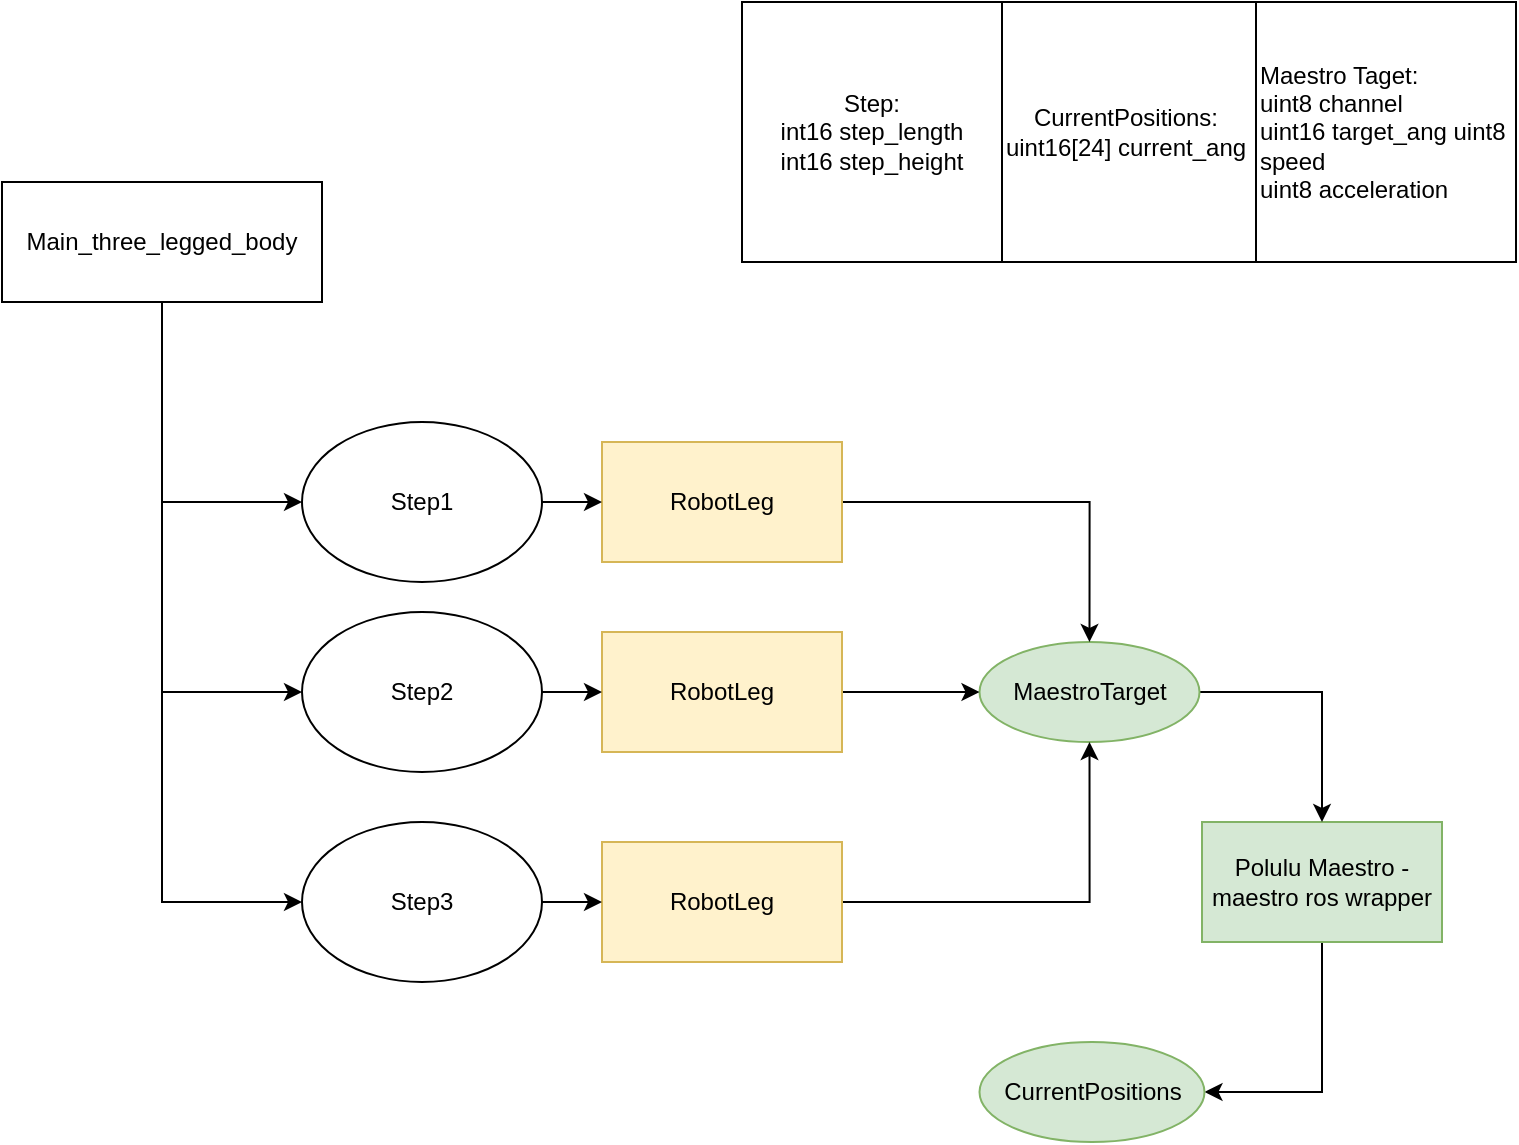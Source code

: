<mxfile version="20.0.1" type="device"><diagram id="NFcjAwmAxr3F2hzBvSZC" name="Page-1"><mxGraphModel dx="1420" dy="834" grid="1" gridSize="10" guides="1" tooltips="1" connect="1" arrows="1" fold="1" page="1" pageScale="1" pageWidth="827" pageHeight="1169" math="0" shadow="0"><root><mxCell id="0"/><mxCell id="1" parent="0"/><mxCell id="n2j4CQMMadK633ObHg8q-7" style="edgeStyle=orthogonalEdgeStyle;rounded=0;orthogonalLoop=1;jettySize=auto;html=1;entryX=1;entryY=0.5;entryDx=0;entryDy=0;" edge="1" parent="1" source="n2j4CQMMadK633ObHg8q-2" target="n2j4CQMMadK633ObHg8q-6"><mxGeometry relative="1" as="geometry"/></mxCell><mxCell id="n2j4CQMMadK633ObHg8q-2" value="Polulu Maestro - maestro ros wrapper" style="rounded=0;whiteSpace=wrap;html=1;fillColor=#d5e8d4;strokeColor=#82b366;" vertex="1" parent="1"><mxGeometry x="670" y="410" width="120" height="60" as="geometry"/></mxCell><mxCell id="n2j4CQMMadK633ObHg8q-5" style="edgeStyle=orthogonalEdgeStyle;rounded=0;orthogonalLoop=1;jettySize=auto;html=1;" edge="1" parent="1" source="n2j4CQMMadK633ObHg8q-3" target="n2j4CQMMadK633ObHg8q-2"><mxGeometry relative="1" as="geometry"/></mxCell><mxCell id="n2j4CQMMadK633ObHg8q-3" value="MaestroTarget" style="ellipse;whiteSpace=wrap;html=1;fillColor=#d5e8d4;strokeColor=#82b366;" vertex="1" parent="1"><mxGeometry x="558.75" y="320" width="110" height="50" as="geometry"/></mxCell><mxCell id="n2j4CQMMadK633ObHg8q-6" value="CurrentPositions" style="ellipse;whiteSpace=wrap;html=1;fillColor=#d5e8d4;strokeColor=#82b366;" vertex="1" parent="1"><mxGeometry x="558.75" y="520" width="112.5" height="50" as="geometry"/></mxCell><mxCell id="n2j4CQMMadK633ObHg8q-8" value="&lt;span style=&quot;background-color: initial;&quot;&gt;Maestro Taget:&lt;/span&gt;&lt;br&gt;&lt;span style=&quot;background-color: initial;&quot;&gt;uint8 channel&lt;/span&gt;&lt;br&gt;&lt;span style=&quot;background-color: initial;&quot;&gt;uint16 target_ang uint8 speed&lt;/span&gt;&lt;br&gt;&lt;div style=&quot;&quot;&gt;&lt;span style=&quot;background-color: initial;&quot;&gt;uint8 acceleration&lt;/span&gt;&lt;/div&gt;" style="whiteSpace=wrap;html=1;aspect=fixed;align=left;" vertex="1" parent="1"><mxGeometry x="697" width="130" height="130" as="geometry"/></mxCell><mxCell id="n2j4CQMMadK633ObHg8q-9" value="CurrentPositions:&lt;br&gt;&lt;div style=&quot;text-align: left;&quot;&gt;uint16[24] current_ang&lt;br&gt;&lt;/div&gt;" style="whiteSpace=wrap;html=1;aspect=fixed;" vertex="1" parent="1"><mxGeometry x="567" width="130" height="130" as="geometry"/></mxCell><mxCell id="n2j4CQMMadK633ObHg8q-13" style="edgeStyle=orthogonalEdgeStyle;rounded=0;orthogonalLoop=1;jettySize=auto;html=1;" edge="1" parent="1" source="n2j4CQMMadK633ObHg8q-10" target="n2j4CQMMadK633ObHg8q-3"><mxGeometry relative="1" as="geometry"/></mxCell><mxCell id="n2j4CQMMadK633ObHg8q-10" value="RobotLeg" style="rounded=0;whiteSpace=wrap;html=1;fillColor=#fff2cc;strokeColor=#d6b656;" vertex="1" parent="1"><mxGeometry x="370" y="220" width="120" height="60" as="geometry"/></mxCell><mxCell id="n2j4CQMMadK633ObHg8q-15" style="edgeStyle=orthogonalEdgeStyle;rounded=0;orthogonalLoop=1;jettySize=auto;html=1;entryX=0;entryY=0.5;entryDx=0;entryDy=0;" edge="1" parent="1" source="n2j4CQMMadK633ObHg8q-14" target="n2j4CQMMadK633ObHg8q-10"><mxGeometry relative="1" as="geometry"/></mxCell><mxCell id="n2j4CQMMadK633ObHg8q-14" value="Step1" style="ellipse;whiteSpace=wrap;html=1;" vertex="1" parent="1"><mxGeometry x="220" y="210" width="120" height="80" as="geometry"/></mxCell><mxCell id="n2j4CQMMadK633ObHg8q-22" style="edgeStyle=orthogonalEdgeStyle;rounded=0;orthogonalLoop=1;jettySize=auto;html=1;entryX=0;entryY=0.5;entryDx=0;entryDy=0;" edge="1" parent="1" source="n2j4CQMMadK633ObHg8q-16" target="n2j4CQMMadK633ObHg8q-3"><mxGeometry relative="1" as="geometry"/></mxCell><mxCell id="n2j4CQMMadK633ObHg8q-16" value="RobotLeg" style="rounded=0;whiteSpace=wrap;html=1;fillColor=#fff2cc;strokeColor=#d6b656;" vertex="1" parent="1"><mxGeometry x="370" y="315" width="120" height="60" as="geometry"/></mxCell><mxCell id="n2j4CQMMadK633ObHg8q-17" style="edgeStyle=orthogonalEdgeStyle;rounded=0;orthogonalLoop=1;jettySize=auto;html=1;entryX=0;entryY=0.5;entryDx=0;entryDy=0;" edge="1" parent="1" source="n2j4CQMMadK633ObHg8q-18" target="n2j4CQMMadK633ObHg8q-16"><mxGeometry relative="1" as="geometry"/></mxCell><mxCell id="n2j4CQMMadK633ObHg8q-18" value="Step2" style="ellipse;whiteSpace=wrap;html=1;" vertex="1" parent="1"><mxGeometry x="220" y="305" width="120" height="80" as="geometry"/></mxCell><mxCell id="n2j4CQMMadK633ObHg8q-24" style="edgeStyle=orthogonalEdgeStyle;rounded=0;orthogonalLoop=1;jettySize=auto;html=1;entryX=0.5;entryY=1;entryDx=0;entryDy=0;" edge="1" parent="1" source="n2j4CQMMadK633ObHg8q-19" target="n2j4CQMMadK633ObHg8q-3"><mxGeometry relative="1" as="geometry"/></mxCell><mxCell id="n2j4CQMMadK633ObHg8q-19" value="RobotLeg" style="rounded=0;whiteSpace=wrap;html=1;fillColor=#fff2cc;strokeColor=#d6b656;" vertex="1" parent="1"><mxGeometry x="370" y="420" width="120" height="60" as="geometry"/></mxCell><mxCell id="n2j4CQMMadK633ObHg8q-23" value="" style="edgeStyle=orthogonalEdgeStyle;rounded=0;orthogonalLoop=1;jettySize=auto;html=1;" edge="1" parent="1" source="n2j4CQMMadK633ObHg8q-21" target="n2j4CQMMadK633ObHg8q-19"><mxGeometry relative="1" as="geometry"/></mxCell><mxCell id="n2j4CQMMadK633ObHg8q-21" value="Step3" style="ellipse;whiteSpace=wrap;html=1;" vertex="1" parent="1"><mxGeometry x="220" y="410" width="120" height="80" as="geometry"/></mxCell><mxCell id="n2j4CQMMadK633ObHg8q-26" style="edgeStyle=orthogonalEdgeStyle;rounded=0;orthogonalLoop=1;jettySize=auto;html=1;entryX=0;entryY=0.5;entryDx=0;entryDy=0;" edge="1" parent="1" source="n2j4CQMMadK633ObHg8q-25" target="n2j4CQMMadK633ObHg8q-14"><mxGeometry relative="1" as="geometry"/></mxCell><mxCell id="n2j4CQMMadK633ObHg8q-27" style="edgeStyle=orthogonalEdgeStyle;rounded=0;orthogonalLoop=1;jettySize=auto;html=1;exitX=0.5;exitY=1;exitDx=0;exitDy=0;entryX=0;entryY=0.5;entryDx=0;entryDy=0;" edge="1" parent="1" source="n2j4CQMMadK633ObHg8q-25" target="n2j4CQMMadK633ObHg8q-18"><mxGeometry relative="1" as="geometry"/></mxCell><mxCell id="n2j4CQMMadK633ObHg8q-28" style="edgeStyle=orthogonalEdgeStyle;rounded=0;orthogonalLoop=1;jettySize=auto;html=1;exitX=0.5;exitY=1;exitDx=0;exitDy=0;entryX=0;entryY=0.5;entryDx=0;entryDy=0;" edge="1" parent="1" source="n2j4CQMMadK633ObHg8q-25" target="n2j4CQMMadK633ObHg8q-21"><mxGeometry relative="1" as="geometry"/></mxCell><mxCell id="n2j4CQMMadK633ObHg8q-25" value="Main_three_legged_body" style="rounded=0;whiteSpace=wrap;html=1;" vertex="1" parent="1"><mxGeometry x="70" y="90" width="160" height="60" as="geometry"/></mxCell><mxCell id="n2j4CQMMadK633ObHg8q-29" value="Step:&lt;br&gt;int16 step_length&lt;br&gt;int16 step_height" style="whiteSpace=wrap;html=1;aspect=fixed;" vertex="1" parent="1"><mxGeometry x="440" width="130" height="130" as="geometry"/></mxCell></root></mxGraphModel></diagram></mxfile>